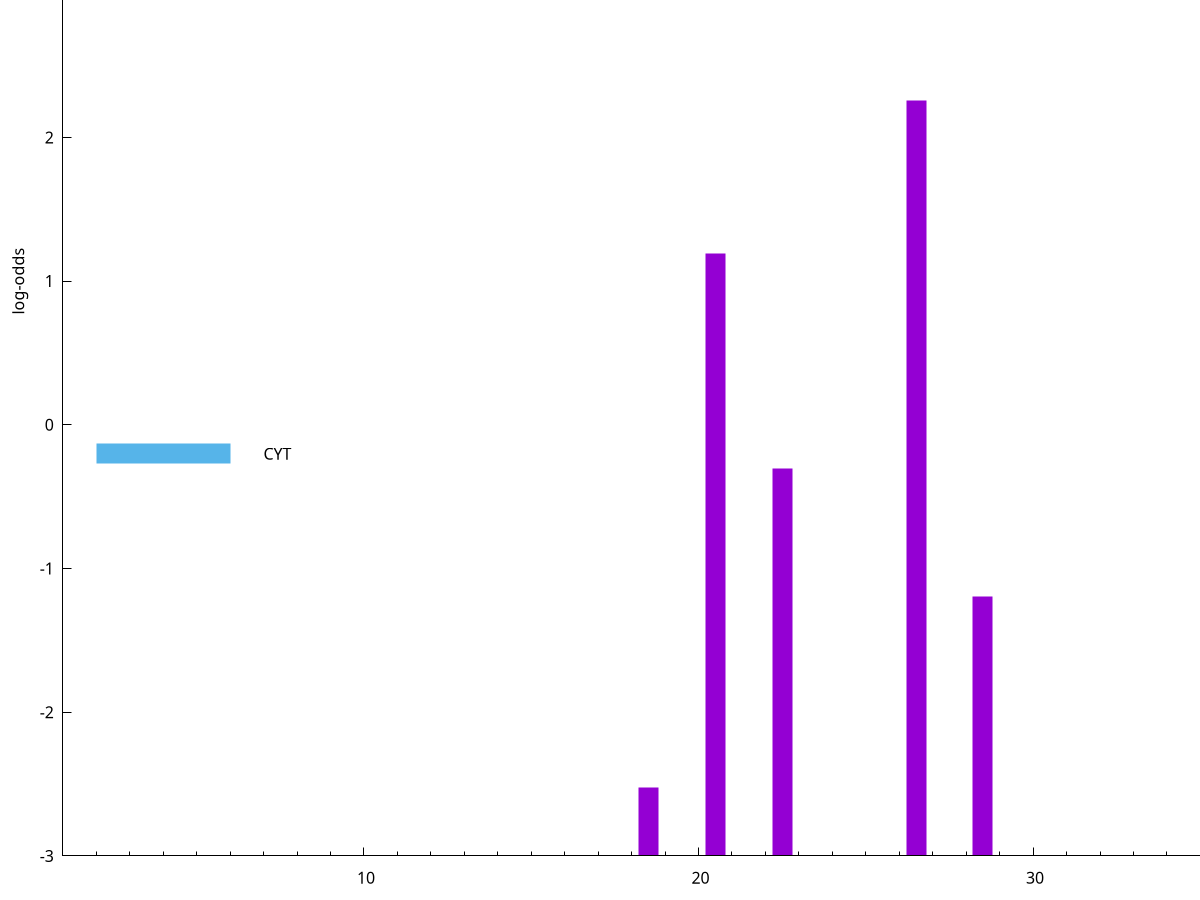 set title "LipoP predictions for SRR4017841.gff"
set size 2., 1.4
set xrange [1:70] 
set mxtics 10
set yrange [-3:5]
set y2range [0:8]
set ylabel "log-odds"
set term postscript eps color solid "Helvetica" 30
set output "SRR4017841.gff6.eps"
set arrow from 2,3.09857 to 6,3.09857 nohead lt 1 lw 20
set label "SpI" at 7,3.09857
set arrow from 2,-0.200913 to 6,-0.200913 nohead lt 3 lw 20
set label "CYT" at 7,-0.200913
set arrow from 2,3.09857 to 6,3.09857 nohead lt 1 lw 20
set label "SpI" at 7,3.09857
# NOTE: The scores below are the log-odds scores with the threshold
# NOTE: subtracted (a hack to make gnuplot make the histogram all
# NOTE: look nice).
plot "-" axes x1y2 title "" with impulses lt 1 lw 20
26.500000 5.255280
20.500000 4.191090
22.500000 2.695534
28.500000 1.805210
18.500000 0.476830
e
exit
